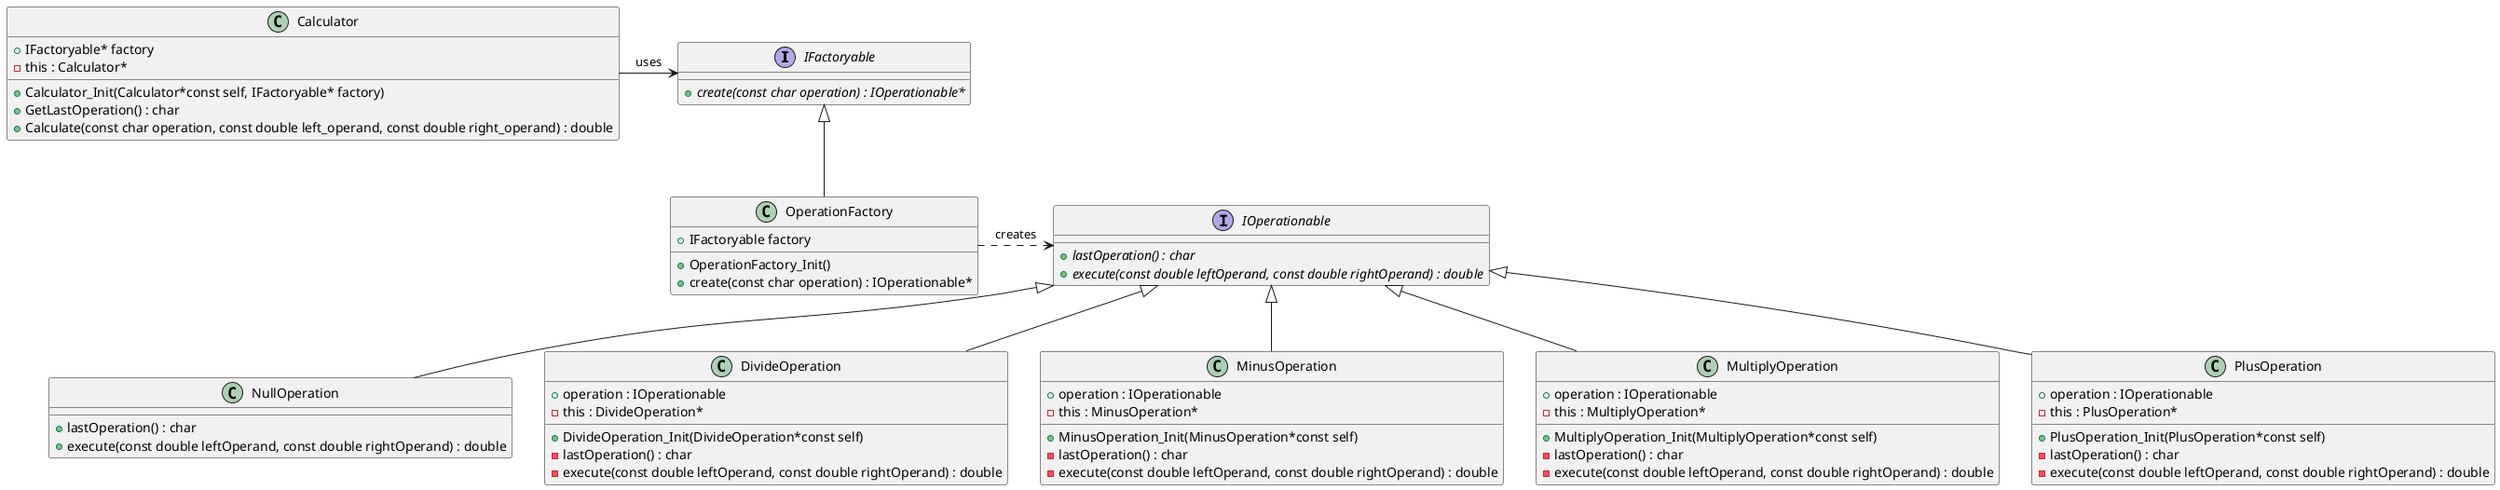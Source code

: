 @startuml


interface IFactoryable {
	+{abstract} create(const char operation) : IOperationable*
}


interface IOperationable {
	+{abstract} lastOperation() : char
	+{abstract} execute(const double leftOperand, const double rightOperand) : double
}

class OperationFactory {
    +IFactoryable factory
	+OperationFactory_Init()
	+create(const char operation) : IOperationable*
}

class NullOperation {
	+lastOperation() : char
	+execute(const double leftOperand, const double rightOperand) : double
}

/' Objects '/

class Calculator {
    +IFactoryable* factory
    -this : Calculator*
	+Calculator_Init(Calculator*const self, IFactoryable* factory)
	+GetLastOperation() : char
	+Calculate(const char operation, const double left_operand, const double right_operand) : double
}


class DivideOperation {
	+DivideOperation_Init(DivideOperation*const self)
	+operation : IOperationable
	-this : DivideOperation*
	-lastOperation() : char
	-execute(const double leftOperand, const double rightOperand) : double
}

class MinusOperation {
	+MinusOperation_Init(MinusOperation*const self)
	+operation : IOperationable
	-this : MinusOperation*
	-lastOperation() : char
	-execute(const double leftOperand, const double rightOperand) : double
}


class MultiplyOperation {
	+MultiplyOperation_Init(MultiplyOperation*const self)
	+operation : IOperationable
	-this : MultiplyOperation*
	-lastOperation() : char
	-execute(const double leftOperand, const double rightOperand) : double
}


class PlusOperation {
	+PlusOperation_Init(PlusOperation*const self)
	+operation : IOperationable
	-this : PlusOperation*
	-lastOperation() : char
	-execute(const double leftOperand, const double rightOperand) : double
}


/' Inheritance relationships '/

IFactoryable <|-- OperationFactory


IOperationable <|-- DivideOperation


IOperationable <|-- MinusOperation


IOperationable <|-- MultiplyOperation


IOperationable <|-- NullOperation


IOperationable <|-- PlusOperation





/' Aggregation relationships '/

Calculator -> IFactoryable : uses


OperationFactory .> IOperationable : creates





@enduml
